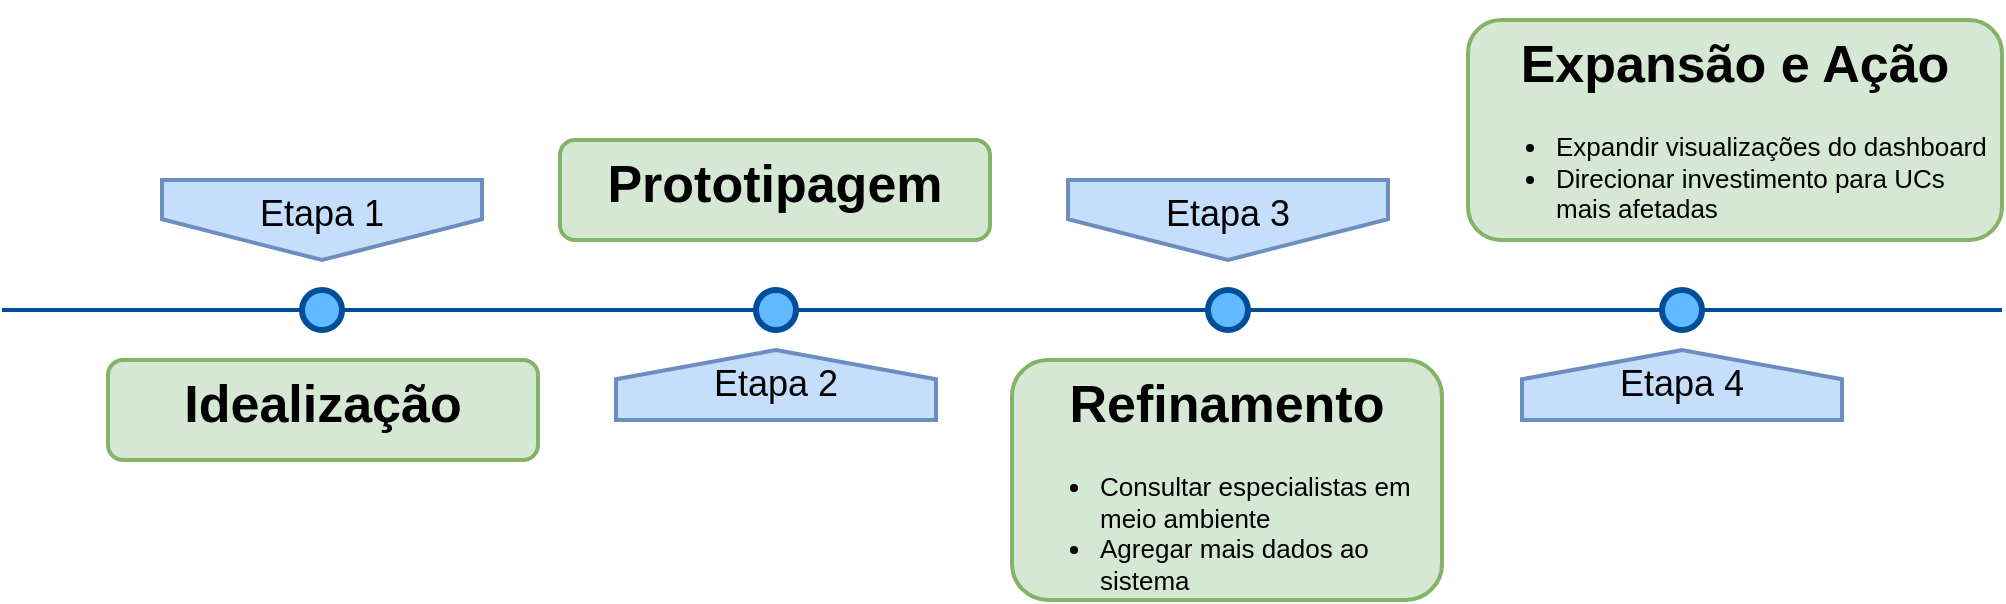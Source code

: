 <mxfile version="15.8.4" type="device"><diagram name="Page-1" id="82e54ff1-d628-8f03-85c4-9753963a91cd"><mxGraphModel dx="1102" dy="905" grid="1" gridSize="10" guides="1" tooltips="1" connect="1" arrows="1" fold="1" page="1" pageScale="1" pageWidth="1100" pageHeight="850" background="none" math="0" shadow="0"><root><mxCell id="0"/><mxCell id="1" parent="0"/><mxCell id="4ec97bd9e5d20128-1" value="" style="line;strokeWidth=2;html=1;fillColor=none;fontSize=28;fontColor=#004D99;strokeColor=#004D99;" parent="1" vertex="1"><mxGeometry x="40" y="400" width="1000" height="10" as="geometry"/></mxCell><mxCell id="4ec97bd9e5d20128-5" value="Etapa 1" style="shape=offPageConnector;whiteSpace=wrap;html=1;fillColor=#C5DEFC;fontSize=18;size=0.509;verticalAlign=top;strokeColor=#6c8ebf;strokeWidth=2;" parent="1" vertex="1"><mxGeometry x="120" y="340" width="160" height="40" as="geometry"/></mxCell><mxCell id="4ec97bd9e5d20128-6" value="&lt;span style=&quot;font-size: 18px;&quot;&gt;Etapa 3&lt;/span&gt;" style="shape=offPageConnector;whiteSpace=wrap;html=1;fillColor=#C5DEFC;fontSize=18;size=0.509;verticalAlign=top;strokeColor=#6c8ebf;strokeWidth=2;" parent="1" vertex="1"><mxGeometry x="573" y="340" width="160" height="40" as="geometry"/></mxCell><mxCell id="4ec97bd9e5d20128-7" value="&lt;span style=&quot;font-size: 18px;&quot;&gt;Etapa 2&lt;/span&gt;" style="shape=offPageConnector;whiteSpace=wrap;html=1;fillColor=#C5DEFC;fontSize=18;size=0.418;flipV=1;verticalAlign=bottom;strokeColor=#6c8ebf;spacingBottom=4;strokeWidth=2;" parent="1" vertex="1"><mxGeometry x="347" y="425" width="160" height="35" as="geometry"/></mxCell><mxCell id="4ec97bd9e5d20128-8" value="&lt;span style=&quot;font-size: 18px;&quot;&gt;Etapa 4&lt;/span&gt;" style="shape=offPageConnector;whiteSpace=wrap;html=1;fillColor=#C5DEFC;fontSize=18;size=0.418;flipV=1;verticalAlign=bottom;strokeColor=#6c8ebf;spacingBottom=4;strokeWidth=2;" parent="1" vertex="1"><mxGeometry x="800" y="425" width="160" height="35" as="geometry"/></mxCell><mxCell id="4ec97bd9e5d20128-9" value="" style="ellipse;whiteSpace=wrap;html=1;fillColor=#61BAFF;fontSize=28;fontColor=#004D99;strokeWidth=3;strokeColor=#004D99;" parent="1" vertex="1"><mxGeometry x="190" y="395" width="20" height="20" as="geometry"/></mxCell><mxCell id="4ec97bd9e5d20128-10" value="" style="ellipse;whiteSpace=wrap;html=1;fillColor=#61BAFF;fontSize=28;fontColor=#004D99;strokeWidth=3;strokeColor=#004D99;" parent="1" vertex="1"><mxGeometry x="417" y="395" width="20" height="20" as="geometry"/></mxCell><mxCell id="4ec97bd9e5d20128-11" value="" style="ellipse;whiteSpace=wrap;html=1;fillColor=#61BAFF;fontSize=28;fontColor=#004D99;strokeWidth=3;strokeColor=#004D99;" parent="1" vertex="1"><mxGeometry x="643" y="395" width="20" height="20" as="geometry"/></mxCell><mxCell id="4ec97bd9e5d20128-13" value="" style="ellipse;whiteSpace=wrap;html=1;fillColor=#61BAFF;fontSize=28;fontColor=#004D99;strokeWidth=3;strokeColor=#004D99;" parent="1" vertex="1"><mxGeometry x="870" y="395" width="20" height="20" as="geometry"/></mxCell><mxCell id="4ec97bd9e5d20128-14" value="&lt;h1&gt;Idealização&lt;/h1&gt;&lt;p&gt;&lt;br&gt;&lt;/p&gt;" style="text;html=1;spacing=5;spacingTop=-20;whiteSpace=wrap;overflow=hidden;strokeColor=#82b366;strokeWidth=2;fillColor=#d5e8d4;fontSize=13;align=center;rounded=1;" parent="1" vertex="1"><mxGeometry x="93" y="430" width="215" height="50" as="geometry"/></mxCell><mxCell id="4ec97bd9e5d20128-16" value="&lt;h1&gt;Prototipagem&lt;/h1&gt;&lt;p&gt;&lt;br&gt;&lt;/p&gt;" style="text;html=1;spacing=5;spacingTop=-20;whiteSpace=wrap;overflow=hidden;strokeColor=#82b366;strokeWidth=2;fillColor=#d5e8d4;fontSize=13;align=center;rounded=1;" parent="1" vertex="1"><mxGeometry x="319" y="320" width="215" height="50" as="geometry"/></mxCell><mxCell id="4ec97bd9e5d20128-17" value="&lt;h1&gt;Refinamento&lt;/h1&gt;&lt;div&gt;&lt;ul&gt;&lt;li style=&quot;text-align: left&quot;&gt;Consultar especialistas em meio ambiente&lt;/li&gt;&lt;li style=&quot;text-align: left&quot;&gt;Agregar mais dados ao sistema&lt;/li&gt;&lt;/ul&gt;&lt;/div&gt;" style="text;html=1;spacing=5;spacingTop=-20;whiteSpace=wrap;overflow=hidden;strokeColor=#82b366;strokeWidth=2;fillColor=#d5e8d4;fontSize=13;align=center;rounded=1;" parent="1" vertex="1"><mxGeometry x="545" y="430" width="215" height="120" as="geometry"/></mxCell><mxCell id="4ec97bd9e5d20128-18" value="&lt;h1&gt;Expansão e Ação&lt;/h1&gt;&lt;p&gt;&lt;/p&gt;&lt;ul&gt;&lt;li style=&quot;text-align: left&quot;&gt;Expandir visualizações do dashboard&lt;/li&gt;&lt;li style=&quot;text-align: left&quot;&gt;Direcionar investimento para UCs mais afetadas&lt;/li&gt;&lt;/ul&gt;&lt;p&gt;&lt;/p&gt;" style="text;html=1;spacing=5;spacingTop=-20;whiteSpace=wrap;overflow=hidden;strokeColor=#82b366;strokeWidth=2;fillColor=#d5e8d4;fontSize=13;align=center;rounded=1;" parent="1" vertex="1"><mxGeometry x="773" y="260" width="267" height="110" as="geometry"/></mxCell></root></mxGraphModel></diagram></mxfile>